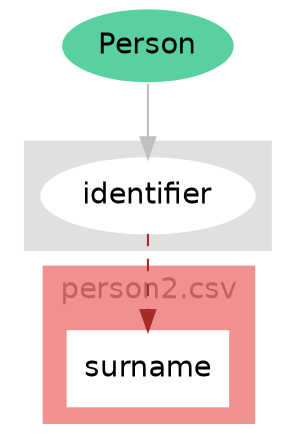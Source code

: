 digraph {
	graph [bb="0,0,350,393",
		fontname=helvetica,
		overlap=False,
		remincross=true,
		splines=true
	];
	node [label="\N"];
	subgraph cluster2 {
		graph [bb="8,102,342,154",
			color="#e0e0e0",
			fontcolor="#909090",
			fontname=helvetica,
			label="",
			rank=same,
			style=filled
		];
		1751299244		 [color=white,
			fontcolor=black,
			fontname=helvetica,
			height=0.5,
			label=identifier,
			pos="133,128",
			shape=ellipse,
			style=filled,
			width=0.92075];
	}
	subgraph cluster3 {
		graph [bb="11,8,315,83",
			color="#f09090",
			fontcolor="#c06060",
			fontname=helvetica,
			label="person2.csv",
			lheight=0.21,
			lp="163,71.5",
			lwidth=1.39,
			rank=same,
			style=filled
		];
		362375434		 [color=white,
			fontname=helvetica,
			height=0.5,
			label=surname,
			pos="136,34",
			shape=box,
			style=filled,
			width=0.75];
	}
	1751299244 -> 362375434	 [color=brown,
		fontname="helvetica-italic",
		pos="e,135.44,52.227 133.56,109.7 134,96.46 134.6,77.947 135.1,62.663",
		style=dashed];
	1751299243	 [color=white,
		fillcolor="#59d0a0",
		fontname=helvetica,
		height=0.5,
		label=Person,
		pos="133,201",
		shape=ellipse,
		style=filled,
		width=1.0652];
	1751299243 -> 1751299244	 [color=gray,
		fontname="helvetica-italic",
		pos="e,133,146.03 133,182.81 133,174.79 133,165.05 133,156.07"];
}
